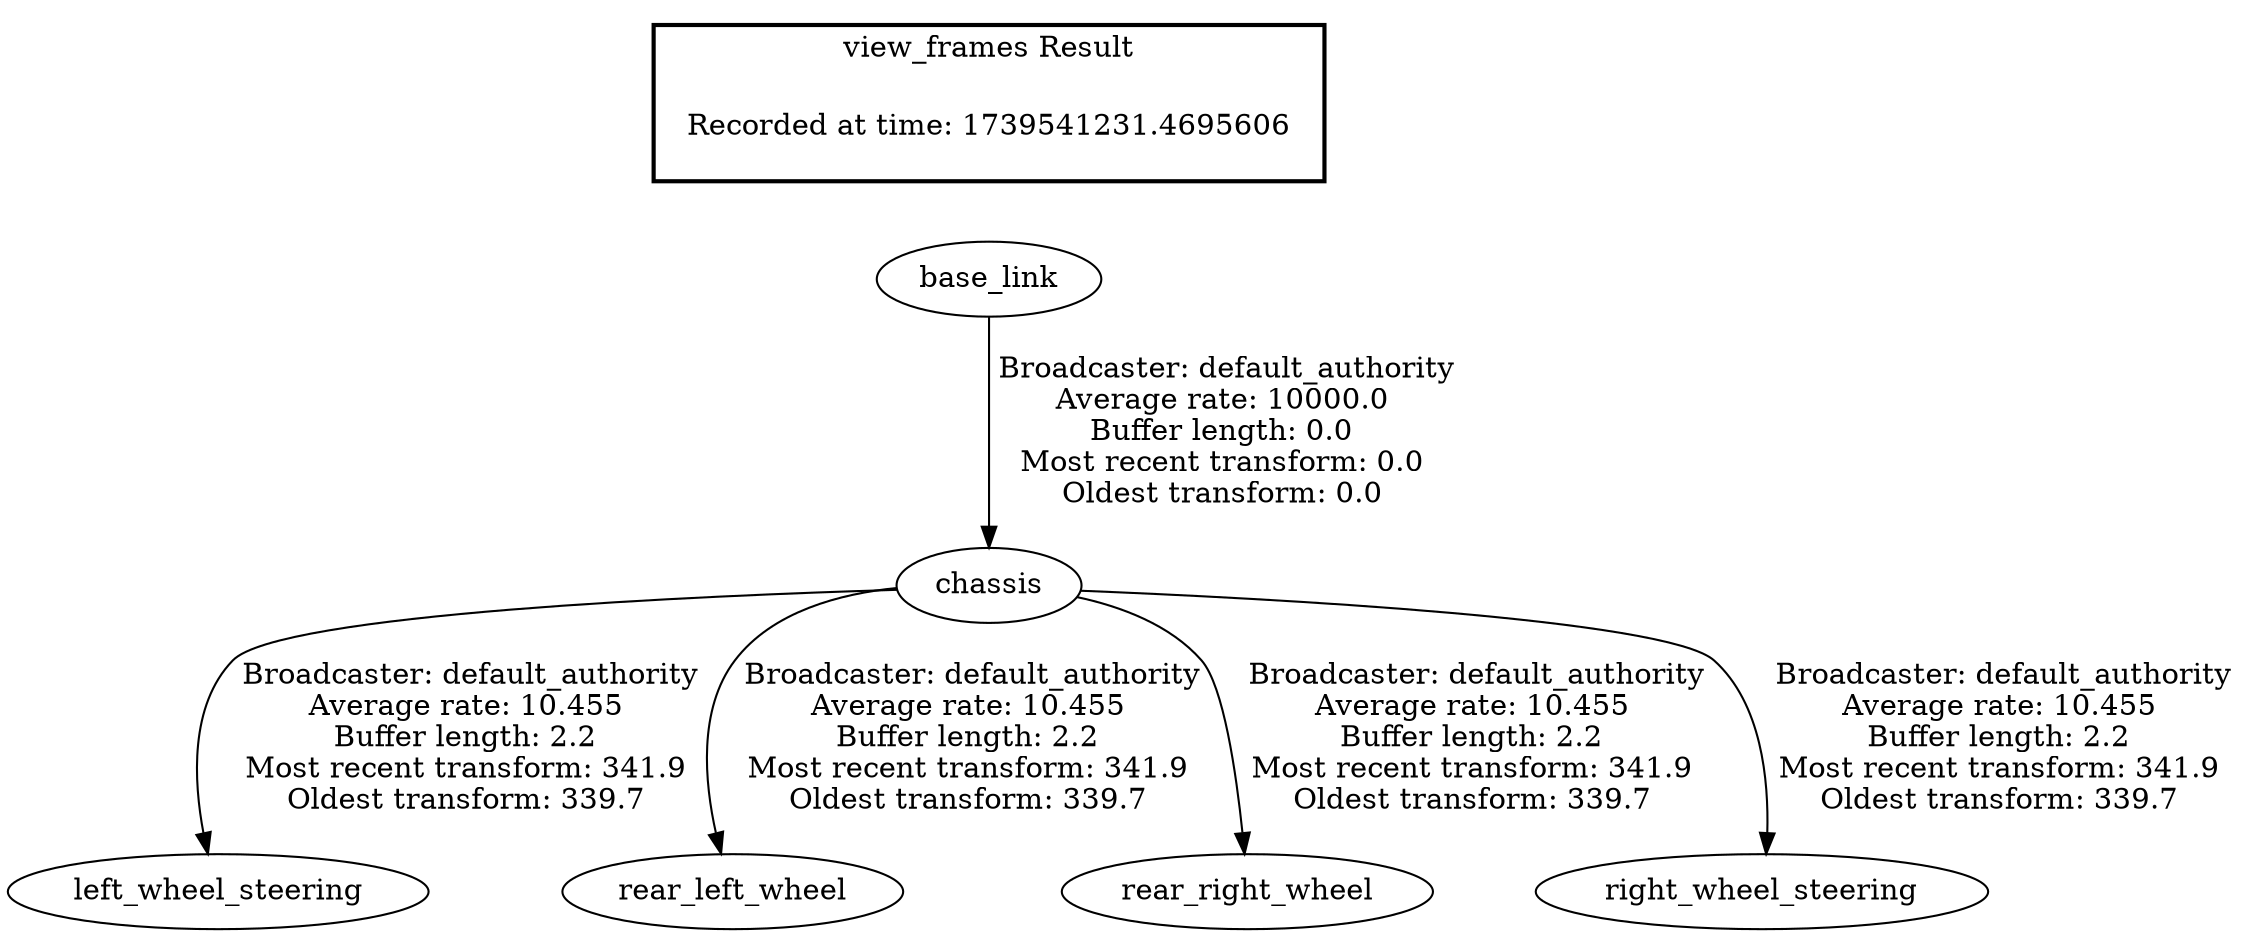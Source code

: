 digraph G {
"base_link" -> "chassis"[label=" Broadcaster: default_authority\nAverage rate: 10000.0\nBuffer length: 0.0\nMost recent transform: 0.0\nOldest transform: 0.0\n"];
"chassis" -> "left_wheel_steering"[label=" Broadcaster: default_authority\nAverage rate: 10.455\nBuffer length: 2.2\nMost recent transform: 341.9\nOldest transform: 339.7\n"];
"chassis" -> "rear_left_wheel"[label=" Broadcaster: default_authority\nAverage rate: 10.455\nBuffer length: 2.2\nMost recent transform: 341.9\nOldest transform: 339.7\n"];
"chassis" -> "rear_right_wheel"[label=" Broadcaster: default_authority\nAverage rate: 10.455\nBuffer length: 2.2\nMost recent transform: 341.9\nOldest transform: 339.7\n"];
"chassis" -> "right_wheel_steering"[label=" Broadcaster: default_authority\nAverage rate: 10.455\nBuffer length: 2.2\nMost recent transform: 341.9\nOldest transform: 339.7\n"];
edge [style=invis];
 subgraph cluster_legend { style=bold; color=black; label ="view_frames Result";
"Recorded at time: 1739541231.4695606"[ shape=plaintext ] ;
}->"base_link";
}